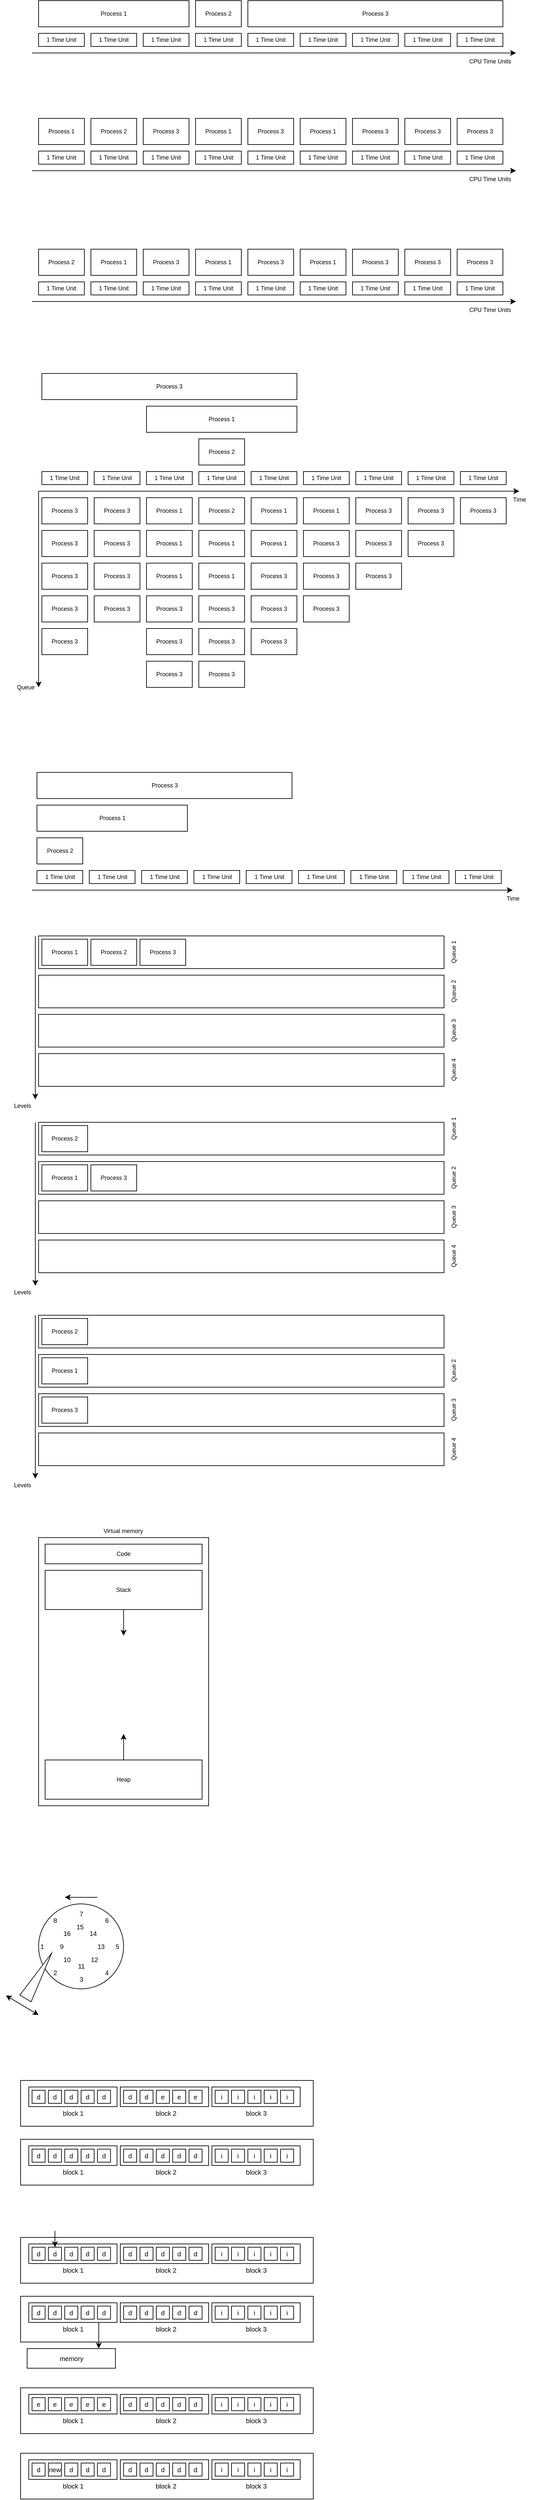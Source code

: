 <mxfile version="25.0.2">
  <diagram name="Page-1" id="ecVCuJ4ydQCc-gK72706">
    <mxGraphModel dx="1407" dy="603" grid="1" gridSize="10" guides="1" tooltips="1" connect="1" arrows="1" fold="1" page="0" pageScale="1" pageWidth="850" pageHeight="1100" math="0" shadow="0">
      <root>
        <mxCell id="0" />
        <mxCell id="1" parent="0" />
        <mxCell id="cTbNuuJco0WdgedjPpe8-3" value="1 Time Unit" style="rounded=0;whiteSpace=wrap;html=1;fontSize=9;" parent="1" vertex="1">
          <mxGeometry x="120" y="400" width="70" height="20" as="geometry" />
        </mxCell>
        <mxCell id="cTbNuuJco0WdgedjPpe8-4" value="1 Time Unit" style="rounded=0;whiteSpace=wrap;html=1;fontSize=9;" parent="1" vertex="1">
          <mxGeometry x="200" y="400" width="70" height="20" as="geometry" />
        </mxCell>
        <mxCell id="cTbNuuJco0WdgedjPpe8-5" value="1 Time Unit" style="rounded=0;whiteSpace=wrap;html=1;fontSize=9;" parent="1" vertex="1">
          <mxGeometry x="280" y="400" width="70" height="20" as="geometry" />
        </mxCell>
        <mxCell id="cTbNuuJco0WdgedjPpe8-6" value="1 Time Unit" style="rounded=0;whiteSpace=wrap;html=1;fontSize=9;" parent="1" vertex="1">
          <mxGeometry x="360" y="400" width="70" height="20" as="geometry" />
        </mxCell>
        <mxCell id="cTbNuuJco0WdgedjPpe8-7" value="1 Time Unit" style="rounded=0;whiteSpace=wrap;html=1;fontSize=9;" parent="1" vertex="1">
          <mxGeometry x="440" y="400" width="70" height="20" as="geometry" />
        </mxCell>
        <mxCell id="cTbNuuJco0WdgedjPpe8-8" value="1 Time Unit" style="rounded=0;whiteSpace=wrap;html=1;fontSize=9;" parent="1" vertex="1">
          <mxGeometry x="520" y="400" width="70" height="20" as="geometry" />
        </mxCell>
        <mxCell id="cTbNuuJco0WdgedjPpe8-9" value="1 Time Unit" style="rounded=0;whiteSpace=wrap;html=1;fontSize=9;" parent="1" vertex="1">
          <mxGeometry x="600" y="400" width="70" height="20" as="geometry" />
        </mxCell>
        <mxCell id="cTbNuuJco0WdgedjPpe8-10" value="1 Time Unit" style="rounded=0;whiteSpace=wrap;html=1;fontSize=9;" parent="1" vertex="1">
          <mxGeometry x="680" y="400" width="70" height="20" as="geometry" />
        </mxCell>
        <mxCell id="cTbNuuJco0WdgedjPpe8-11" value="1 Time Unit" style="rounded=0;whiteSpace=wrap;html=1;fontSize=9;" parent="1" vertex="1">
          <mxGeometry x="760" y="400" width="70" height="20" as="geometry" />
        </mxCell>
        <mxCell id="cTbNuuJco0WdgedjPpe8-12" value="Process 1" style="rounded=0;whiteSpace=wrap;html=1;fontSize=9;" parent="1" vertex="1">
          <mxGeometry x="120" y="350" width="230" height="40" as="geometry" />
        </mxCell>
        <mxCell id="cTbNuuJco0WdgedjPpe8-13" value="Process 2" style="rounded=0;whiteSpace=wrap;html=1;fontSize=9;" parent="1" vertex="1">
          <mxGeometry x="360" y="350" width="70" height="40" as="geometry" />
        </mxCell>
        <mxCell id="cTbNuuJco0WdgedjPpe8-14" value="Process 3" style="rounded=0;whiteSpace=wrap;html=1;fontSize=9;" parent="1" vertex="1">
          <mxGeometry x="440" y="350" width="390" height="40" as="geometry" />
        </mxCell>
        <mxCell id="cTbNuuJco0WdgedjPpe8-15" value="" style="endArrow=classic;html=1;rounded=0;" parent="1" edge="1">
          <mxGeometry width="50" height="50" relative="1" as="geometry">
            <mxPoint x="110" y="430" as="sourcePoint" />
            <mxPoint x="850" y="430" as="targetPoint" />
          </mxGeometry>
        </mxCell>
        <mxCell id="cTbNuuJco0WdgedjPpe8-16" value="CPU Time Units" style="text;html=1;align=center;verticalAlign=middle;resizable=0;points=[];autosize=1;strokeColor=none;fillColor=none;fontSize=9;" parent="1" vertex="1">
          <mxGeometry x="765" y="433" width="90" height="20" as="geometry" />
        </mxCell>
        <mxCell id="cTbNuuJco0WdgedjPpe8-17" value="1 Time Unit" style="rounded=0;whiteSpace=wrap;html=1;fontSize=9;" parent="1" vertex="1">
          <mxGeometry x="120" y="580" width="70" height="20" as="geometry" />
        </mxCell>
        <mxCell id="cTbNuuJco0WdgedjPpe8-18" value="1 Time Unit" style="rounded=0;whiteSpace=wrap;html=1;fontSize=9;" parent="1" vertex="1">
          <mxGeometry x="200" y="580" width="70" height="20" as="geometry" />
        </mxCell>
        <mxCell id="cTbNuuJco0WdgedjPpe8-19" value="1 Time Unit" style="rounded=0;whiteSpace=wrap;html=1;fontSize=9;" parent="1" vertex="1">
          <mxGeometry x="280" y="580" width="70" height="20" as="geometry" />
        </mxCell>
        <mxCell id="cTbNuuJco0WdgedjPpe8-20" value="1 Time Unit" style="rounded=0;whiteSpace=wrap;html=1;fontSize=9;" parent="1" vertex="1">
          <mxGeometry x="360" y="580" width="70" height="20" as="geometry" />
        </mxCell>
        <mxCell id="cTbNuuJco0WdgedjPpe8-21" value="1 Time Unit" style="rounded=0;whiteSpace=wrap;html=1;fontSize=9;" parent="1" vertex="1">
          <mxGeometry x="440" y="580" width="70" height="20" as="geometry" />
        </mxCell>
        <mxCell id="cTbNuuJco0WdgedjPpe8-22" value="1 Time Unit" style="rounded=0;whiteSpace=wrap;html=1;fontSize=9;" parent="1" vertex="1">
          <mxGeometry x="520" y="580" width="70" height="20" as="geometry" />
        </mxCell>
        <mxCell id="cTbNuuJco0WdgedjPpe8-23" value="1 Time Unit" style="rounded=0;whiteSpace=wrap;html=1;fontSize=9;" parent="1" vertex="1">
          <mxGeometry x="600" y="580" width="70" height="20" as="geometry" />
        </mxCell>
        <mxCell id="cTbNuuJco0WdgedjPpe8-24" value="1 Time Unit" style="rounded=0;whiteSpace=wrap;html=1;fontSize=9;" parent="1" vertex="1">
          <mxGeometry x="680" y="580" width="70" height="20" as="geometry" />
        </mxCell>
        <mxCell id="cTbNuuJco0WdgedjPpe8-25" value="1 Time Unit" style="rounded=0;whiteSpace=wrap;html=1;fontSize=9;" parent="1" vertex="1">
          <mxGeometry x="760" y="580" width="70" height="20" as="geometry" />
        </mxCell>
        <mxCell id="cTbNuuJco0WdgedjPpe8-29" value="" style="endArrow=classic;html=1;rounded=0;" parent="1" edge="1">
          <mxGeometry width="50" height="50" relative="1" as="geometry">
            <mxPoint x="110" y="610" as="sourcePoint" />
            <mxPoint x="850" y="610" as="targetPoint" />
          </mxGeometry>
        </mxCell>
        <mxCell id="cTbNuuJco0WdgedjPpe8-30" value="CPU Time Units" style="text;html=1;align=center;verticalAlign=middle;resizable=0;points=[];autosize=1;strokeColor=none;fillColor=none;fontSize=9;" parent="1" vertex="1">
          <mxGeometry x="765" y="613" width="90" height="20" as="geometry" />
        </mxCell>
        <mxCell id="cTbNuuJco0WdgedjPpe8-31" value="Process 1" style="rounded=0;whiteSpace=wrap;html=1;fontSize=9;" parent="1" vertex="1">
          <mxGeometry x="120" y="530" width="70" height="40" as="geometry" />
        </mxCell>
        <mxCell id="cTbNuuJco0WdgedjPpe8-32" value="Process 2" style="rounded=0;whiteSpace=wrap;html=1;fontSize=9;" parent="1" vertex="1">
          <mxGeometry x="200" y="530" width="70" height="40" as="geometry" />
        </mxCell>
        <mxCell id="cTbNuuJco0WdgedjPpe8-33" value="Process 3" style="rounded=0;whiteSpace=wrap;html=1;fontSize=9;" parent="1" vertex="1">
          <mxGeometry x="280" y="530" width="70" height="40" as="geometry" />
        </mxCell>
        <mxCell id="cTbNuuJco0WdgedjPpe8-34" value="Process 1" style="rounded=0;whiteSpace=wrap;html=1;fontSize=9;" parent="1" vertex="1">
          <mxGeometry x="360" y="530" width="70" height="40" as="geometry" />
        </mxCell>
        <mxCell id="cTbNuuJco0WdgedjPpe8-35" value="Process 3" style="rounded=0;whiteSpace=wrap;html=1;fontSize=9;" parent="1" vertex="1">
          <mxGeometry x="440" y="530" width="70" height="40" as="geometry" />
        </mxCell>
        <mxCell id="cTbNuuJco0WdgedjPpe8-36" value="Process 1" style="rounded=0;whiteSpace=wrap;html=1;fontSize=9;" parent="1" vertex="1">
          <mxGeometry x="520" y="530" width="70" height="40" as="geometry" />
        </mxCell>
        <mxCell id="cTbNuuJco0WdgedjPpe8-37" value="Process 3" style="rounded=0;whiteSpace=wrap;html=1;fontSize=9;" parent="1" vertex="1">
          <mxGeometry x="680" y="530" width="70" height="40" as="geometry" />
        </mxCell>
        <mxCell id="cTbNuuJco0WdgedjPpe8-38" value="Process 3" style="rounded=0;whiteSpace=wrap;html=1;fontSize=9;" parent="1" vertex="1">
          <mxGeometry x="600" y="530" width="70" height="40" as="geometry" />
        </mxCell>
        <mxCell id="cTbNuuJco0WdgedjPpe8-39" value="Process 3" style="rounded=0;whiteSpace=wrap;html=1;fontSize=9;" parent="1" vertex="1">
          <mxGeometry x="760" y="530" width="70" height="40" as="geometry" />
        </mxCell>
        <mxCell id="cTbNuuJco0WdgedjPpe8-40" value="1 Time Unit" style="rounded=0;whiteSpace=wrap;html=1;fontSize=9;" parent="1" vertex="1">
          <mxGeometry x="120" y="780" width="70" height="20" as="geometry" />
        </mxCell>
        <mxCell id="cTbNuuJco0WdgedjPpe8-41" value="1 Time Unit" style="rounded=0;whiteSpace=wrap;html=1;fontSize=9;" parent="1" vertex="1">
          <mxGeometry x="200" y="780" width="70" height="20" as="geometry" />
        </mxCell>
        <mxCell id="cTbNuuJco0WdgedjPpe8-42" value="1 Time Unit" style="rounded=0;whiteSpace=wrap;html=1;fontSize=9;" parent="1" vertex="1">
          <mxGeometry x="280" y="780" width="70" height="20" as="geometry" />
        </mxCell>
        <mxCell id="cTbNuuJco0WdgedjPpe8-43" value="1 Time Unit" style="rounded=0;whiteSpace=wrap;html=1;fontSize=9;" parent="1" vertex="1">
          <mxGeometry x="360" y="780" width="70" height="20" as="geometry" />
        </mxCell>
        <mxCell id="cTbNuuJco0WdgedjPpe8-44" value="1 Time Unit" style="rounded=0;whiteSpace=wrap;html=1;fontSize=9;" parent="1" vertex="1">
          <mxGeometry x="440" y="780" width="70" height="20" as="geometry" />
        </mxCell>
        <mxCell id="cTbNuuJco0WdgedjPpe8-45" value="1 Time Unit" style="rounded=0;whiteSpace=wrap;html=1;fontSize=9;" parent="1" vertex="1">
          <mxGeometry x="520" y="780" width="70" height="20" as="geometry" />
        </mxCell>
        <mxCell id="cTbNuuJco0WdgedjPpe8-46" value="1 Time Unit" style="rounded=0;whiteSpace=wrap;html=1;fontSize=9;" parent="1" vertex="1">
          <mxGeometry x="600" y="780" width="70" height="20" as="geometry" />
        </mxCell>
        <mxCell id="cTbNuuJco0WdgedjPpe8-47" value="1 Time Unit" style="rounded=0;whiteSpace=wrap;html=1;fontSize=9;" parent="1" vertex="1">
          <mxGeometry x="680" y="780" width="70" height="20" as="geometry" />
        </mxCell>
        <mxCell id="cTbNuuJco0WdgedjPpe8-48" value="1 Time Unit" style="rounded=0;whiteSpace=wrap;html=1;fontSize=9;" parent="1" vertex="1">
          <mxGeometry x="760" y="780" width="70" height="20" as="geometry" />
        </mxCell>
        <mxCell id="cTbNuuJco0WdgedjPpe8-49" value="" style="endArrow=classic;html=1;rounded=0;" parent="1" edge="1">
          <mxGeometry width="50" height="50" relative="1" as="geometry">
            <mxPoint x="110" y="810" as="sourcePoint" />
            <mxPoint x="850" y="810" as="targetPoint" />
          </mxGeometry>
        </mxCell>
        <mxCell id="cTbNuuJco0WdgedjPpe8-50" value="CPU Time Units" style="text;html=1;align=center;verticalAlign=middle;resizable=0;points=[];autosize=1;strokeColor=none;fillColor=none;fontSize=9;" parent="1" vertex="1">
          <mxGeometry x="765" y="813" width="90" height="20" as="geometry" />
        </mxCell>
        <mxCell id="cTbNuuJco0WdgedjPpe8-51" value="Process 1" style="rounded=0;whiteSpace=wrap;html=1;fontSize=9;" parent="1" vertex="1">
          <mxGeometry x="200" y="730" width="70" height="40" as="geometry" />
        </mxCell>
        <mxCell id="cTbNuuJco0WdgedjPpe8-52" value="Process 2" style="rounded=0;whiteSpace=wrap;html=1;fontSize=9;" parent="1" vertex="1">
          <mxGeometry x="120" y="730" width="70" height="40" as="geometry" />
        </mxCell>
        <mxCell id="cTbNuuJco0WdgedjPpe8-53" value="Process 3" style="rounded=0;whiteSpace=wrap;html=1;fontSize=9;" parent="1" vertex="1">
          <mxGeometry x="280" y="730" width="70" height="40" as="geometry" />
        </mxCell>
        <mxCell id="cTbNuuJco0WdgedjPpe8-54" value="Process 1" style="rounded=0;whiteSpace=wrap;html=1;fontSize=9;" parent="1" vertex="1">
          <mxGeometry x="360" y="730" width="70" height="40" as="geometry" />
        </mxCell>
        <mxCell id="cTbNuuJco0WdgedjPpe8-55" value="Process 3" style="rounded=0;whiteSpace=wrap;html=1;fontSize=9;" parent="1" vertex="1">
          <mxGeometry x="440" y="730" width="70" height="40" as="geometry" />
        </mxCell>
        <mxCell id="cTbNuuJco0WdgedjPpe8-56" value="Process 1" style="rounded=0;whiteSpace=wrap;html=1;fontSize=9;" parent="1" vertex="1">
          <mxGeometry x="520" y="730" width="70" height="40" as="geometry" />
        </mxCell>
        <mxCell id="cTbNuuJco0WdgedjPpe8-57" value="Process 3" style="rounded=0;whiteSpace=wrap;html=1;fontSize=9;" parent="1" vertex="1">
          <mxGeometry x="680" y="730" width="70" height="40" as="geometry" />
        </mxCell>
        <mxCell id="cTbNuuJco0WdgedjPpe8-58" value="Process 3" style="rounded=0;whiteSpace=wrap;html=1;fontSize=9;" parent="1" vertex="1">
          <mxGeometry x="600" y="730" width="70" height="40" as="geometry" />
        </mxCell>
        <mxCell id="cTbNuuJco0WdgedjPpe8-59" value="Process 3" style="rounded=0;whiteSpace=wrap;html=1;fontSize=9;" parent="1" vertex="1">
          <mxGeometry x="760" y="730" width="70" height="40" as="geometry" />
        </mxCell>
        <mxCell id="h8DdRgLowD0c88NKVb85-1" value="1 Time Unit" style="rounded=0;whiteSpace=wrap;html=1;fontSize=9;" vertex="1" parent="1">
          <mxGeometry x="125" y="1070" width="70" height="20" as="geometry" />
        </mxCell>
        <mxCell id="h8DdRgLowD0c88NKVb85-2" value="1 Time Unit" style="rounded=0;whiteSpace=wrap;html=1;fontSize=9;" vertex="1" parent="1">
          <mxGeometry x="205" y="1070" width="70" height="20" as="geometry" />
        </mxCell>
        <mxCell id="h8DdRgLowD0c88NKVb85-3" value="1 Time Unit" style="rounded=0;whiteSpace=wrap;html=1;fontSize=9;" vertex="1" parent="1">
          <mxGeometry x="285" y="1070" width="70" height="20" as="geometry" />
        </mxCell>
        <mxCell id="h8DdRgLowD0c88NKVb85-4" value="1 Time Unit" style="rounded=0;whiteSpace=wrap;html=1;fontSize=9;" vertex="1" parent="1">
          <mxGeometry x="365" y="1070" width="70" height="20" as="geometry" />
        </mxCell>
        <mxCell id="h8DdRgLowD0c88NKVb85-5" value="1 Time Unit" style="rounded=0;whiteSpace=wrap;html=1;fontSize=9;" vertex="1" parent="1">
          <mxGeometry x="445" y="1070" width="70" height="20" as="geometry" />
        </mxCell>
        <mxCell id="h8DdRgLowD0c88NKVb85-6" value="1 Time Unit" style="rounded=0;whiteSpace=wrap;html=1;fontSize=9;" vertex="1" parent="1">
          <mxGeometry x="525" y="1070" width="70" height="20" as="geometry" />
        </mxCell>
        <mxCell id="h8DdRgLowD0c88NKVb85-7" value="1 Time Unit" style="rounded=0;whiteSpace=wrap;html=1;fontSize=9;" vertex="1" parent="1">
          <mxGeometry x="605" y="1070" width="70" height="20" as="geometry" />
        </mxCell>
        <mxCell id="h8DdRgLowD0c88NKVb85-8" value="1 Time Unit" style="rounded=0;whiteSpace=wrap;html=1;fontSize=9;" vertex="1" parent="1">
          <mxGeometry x="685" y="1070" width="70" height="20" as="geometry" />
        </mxCell>
        <mxCell id="h8DdRgLowD0c88NKVb85-9" value="1 Time Unit" style="rounded=0;whiteSpace=wrap;html=1;fontSize=9;" vertex="1" parent="1">
          <mxGeometry x="765" y="1070" width="70" height="20" as="geometry" />
        </mxCell>
        <mxCell id="h8DdRgLowD0c88NKVb85-10" value="Process 1" style="rounded=0;whiteSpace=wrap;html=1;fontSize=9;" vertex="1" parent="1">
          <mxGeometry x="285" y="970" width="230" height="40" as="geometry" />
        </mxCell>
        <mxCell id="h8DdRgLowD0c88NKVb85-11" value="Process 2" style="rounded=0;whiteSpace=wrap;html=1;fontSize=9;" vertex="1" parent="1">
          <mxGeometry x="365" y="1020" width="70" height="40" as="geometry" />
        </mxCell>
        <mxCell id="h8DdRgLowD0c88NKVb85-12" value="Process 3" style="rounded=0;whiteSpace=wrap;html=1;fontSize=9;" vertex="1" parent="1">
          <mxGeometry x="125" y="920" width="390" height="40" as="geometry" />
        </mxCell>
        <mxCell id="h8DdRgLowD0c88NKVb85-13" value="" style="endArrow=classic;html=1;rounded=0;" edge="1" parent="1">
          <mxGeometry width="50" height="50" relative="1" as="geometry">
            <mxPoint x="120" y="1100" as="sourcePoint" />
            <mxPoint x="855" y="1100" as="targetPoint" />
          </mxGeometry>
        </mxCell>
        <mxCell id="h8DdRgLowD0c88NKVb85-14" value="Time" style="text;html=1;align=center;verticalAlign=middle;resizable=0;points=[];autosize=1;strokeColor=none;fillColor=none;fontSize=9;" vertex="1" parent="1">
          <mxGeometry x="835" y="1103" width="40" height="20" as="geometry" />
        </mxCell>
        <mxCell id="h8DdRgLowD0c88NKVb85-35" value="Process 3" style="rounded=0;whiteSpace=wrap;html=1;fontSize=9;" vertex="1" parent="1">
          <mxGeometry x="125" y="1110" width="70" height="40" as="geometry" />
        </mxCell>
        <mxCell id="h8DdRgLowD0c88NKVb85-36" value="Process 3" style="rounded=0;whiteSpace=wrap;html=1;fontSize=9;" vertex="1" parent="1">
          <mxGeometry x="205" y="1110" width="70" height="40" as="geometry" />
        </mxCell>
        <mxCell id="h8DdRgLowD0c88NKVb85-39" value="Process 2" style="rounded=0;whiteSpace=wrap;html=1;fontSize=9;" vertex="1" parent="1">
          <mxGeometry x="365" y="1110" width="70" height="40" as="geometry" />
        </mxCell>
        <mxCell id="h8DdRgLowD0c88NKVb85-40" value="Process 1" style="rounded=0;whiteSpace=wrap;html=1;fontSize=9;" vertex="1" parent="1">
          <mxGeometry x="285" y="1110" width="70" height="40" as="geometry" />
        </mxCell>
        <mxCell id="h8DdRgLowD0c88NKVb85-48" value="Process 1" style="rounded=0;whiteSpace=wrap;html=1;fontSize=9;" vertex="1" parent="1">
          <mxGeometry x="445" y="1110" width="70" height="40" as="geometry" />
        </mxCell>
        <mxCell id="h8DdRgLowD0c88NKVb85-49" value="Process 3" style="rounded=0;whiteSpace=wrap;html=1;fontSize=9;" vertex="1" parent="1">
          <mxGeometry x="125" y="1160" width="70" height="40" as="geometry" />
        </mxCell>
        <mxCell id="h8DdRgLowD0c88NKVb85-50" value="Process 3" style="rounded=0;whiteSpace=wrap;html=1;fontSize=9;" vertex="1" parent="1">
          <mxGeometry x="125" y="1210" width="70" height="40" as="geometry" />
        </mxCell>
        <mxCell id="h8DdRgLowD0c88NKVb85-51" value="Process 3" style="rounded=0;whiteSpace=wrap;html=1;fontSize=9;" vertex="1" parent="1">
          <mxGeometry x="125" y="1260" width="70" height="40" as="geometry" />
        </mxCell>
        <mxCell id="h8DdRgLowD0c88NKVb85-52" value="Process 3" style="rounded=0;whiteSpace=wrap;html=1;fontSize=9;" vertex="1" parent="1">
          <mxGeometry x="125" y="1310" width="70" height="40" as="geometry" />
        </mxCell>
        <mxCell id="h8DdRgLowD0c88NKVb85-53" value="Process 3" style="rounded=0;whiteSpace=wrap;html=1;fontSize=9;" vertex="1" parent="1">
          <mxGeometry x="205" y="1160" width="70" height="40" as="geometry" />
        </mxCell>
        <mxCell id="h8DdRgLowD0c88NKVb85-54" value="Process 3" style="rounded=0;whiteSpace=wrap;html=1;fontSize=9;" vertex="1" parent="1">
          <mxGeometry x="205" y="1210" width="70" height="40" as="geometry" />
        </mxCell>
        <mxCell id="h8DdRgLowD0c88NKVb85-55" value="Process 3" style="rounded=0;whiteSpace=wrap;html=1;fontSize=9;" vertex="1" parent="1">
          <mxGeometry x="205" y="1260" width="70" height="40" as="geometry" />
        </mxCell>
        <mxCell id="h8DdRgLowD0c88NKVb85-57" value="Process 1" style="rounded=0;whiteSpace=wrap;html=1;fontSize=9;" vertex="1" parent="1">
          <mxGeometry x="285" y="1210" width="70" height="40" as="geometry" />
        </mxCell>
        <mxCell id="h8DdRgLowD0c88NKVb85-58" value="Process 1" style="rounded=0;whiteSpace=wrap;html=1;fontSize=9;" vertex="1" parent="1">
          <mxGeometry x="285" y="1160" width="70" height="40" as="geometry" />
        </mxCell>
        <mxCell id="h8DdRgLowD0c88NKVb85-59" value="Process 3" style="rounded=0;whiteSpace=wrap;html=1;fontSize=9;" vertex="1" parent="1">
          <mxGeometry x="285" y="1260" width="70" height="40" as="geometry" />
        </mxCell>
        <mxCell id="h8DdRgLowD0c88NKVb85-60" value="Process 3" style="rounded=0;whiteSpace=wrap;html=1;fontSize=9;" vertex="1" parent="1">
          <mxGeometry x="285" y="1310" width="70" height="40" as="geometry" />
        </mxCell>
        <mxCell id="h8DdRgLowD0c88NKVb85-61" value="Process 3" style="rounded=0;whiteSpace=wrap;html=1;fontSize=9;" vertex="1" parent="1">
          <mxGeometry x="285" y="1360" width="70" height="40" as="geometry" />
        </mxCell>
        <mxCell id="h8DdRgLowD0c88NKVb85-62" value="Process 1" style="rounded=0;whiteSpace=wrap;html=1;fontSize=9;" vertex="1" parent="1">
          <mxGeometry x="365" y="1210" width="70" height="40" as="geometry" />
        </mxCell>
        <mxCell id="h8DdRgLowD0c88NKVb85-63" value="Process 1" style="rounded=0;whiteSpace=wrap;html=1;fontSize=9;" vertex="1" parent="1">
          <mxGeometry x="365" y="1160" width="70" height="40" as="geometry" />
        </mxCell>
        <mxCell id="h8DdRgLowD0c88NKVb85-64" value="Process 3" style="rounded=0;whiteSpace=wrap;html=1;fontSize=9;" vertex="1" parent="1">
          <mxGeometry x="365" y="1260" width="70" height="40" as="geometry" />
        </mxCell>
        <mxCell id="h8DdRgLowD0c88NKVb85-65" value="Process 3" style="rounded=0;whiteSpace=wrap;html=1;fontSize=9;" vertex="1" parent="1">
          <mxGeometry x="365" y="1310" width="70" height="40" as="geometry" />
        </mxCell>
        <mxCell id="h8DdRgLowD0c88NKVb85-66" value="Process 3" style="rounded=0;whiteSpace=wrap;html=1;fontSize=9;" vertex="1" parent="1">
          <mxGeometry x="365" y="1360" width="70" height="40" as="geometry" />
        </mxCell>
        <mxCell id="h8DdRgLowD0c88NKVb85-67" value="Process 1" style="rounded=0;whiteSpace=wrap;html=1;fontSize=9;" vertex="1" parent="1">
          <mxGeometry x="445" y="1160" width="70" height="40" as="geometry" />
        </mxCell>
        <mxCell id="h8DdRgLowD0c88NKVb85-68" value="Process 3" style="rounded=0;whiteSpace=wrap;html=1;fontSize=9;" vertex="1" parent="1">
          <mxGeometry x="445" y="1210" width="70" height="40" as="geometry" />
        </mxCell>
        <mxCell id="h8DdRgLowD0c88NKVb85-69" value="Process 3" style="rounded=0;whiteSpace=wrap;html=1;fontSize=9;" vertex="1" parent="1">
          <mxGeometry x="445" y="1260" width="70" height="40" as="geometry" />
        </mxCell>
        <mxCell id="h8DdRgLowD0c88NKVb85-70" value="Process 3" style="rounded=0;whiteSpace=wrap;html=1;fontSize=9;" vertex="1" parent="1">
          <mxGeometry x="445" y="1310" width="70" height="40" as="geometry" />
        </mxCell>
        <mxCell id="h8DdRgLowD0c88NKVb85-71" value="Process 1" style="rounded=0;whiteSpace=wrap;html=1;fontSize=9;" vertex="1" parent="1">
          <mxGeometry x="525" y="1110" width="70" height="40" as="geometry" />
        </mxCell>
        <mxCell id="h8DdRgLowD0c88NKVb85-72" value="Process 3" style="rounded=0;whiteSpace=wrap;html=1;fontSize=9;" vertex="1" parent="1">
          <mxGeometry x="525" y="1160" width="70" height="40" as="geometry" />
        </mxCell>
        <mxCell id="h8DdRgLowD0c88NKVb85-73" value="Process 3" style="rounded=0;whiteSpace=wrap;html=1;fontSize=9;" vertex="1" parent="1">
          <mxGeometry x="525" y="1210" width="70" height="40" as="geometry" />
        </mxCell>
        <mxCell id="h8DdRgLowD0c88NKVb85-74" value="Process 3" style="rounded=0;whiteSpace=wrap;html=1;fontSize=9;" vertex="1" parent="1">
          <mxGeometry x="525" y="1260" width="70" height="40" as="geometry" />
        </mxCell>
        <mxCell id="h8DdRgLowD0c88NKVb85-75" value="Process 3" style="rounded=0;whiteSpace=wrap;html=1;fontSize=9;" vertex="1" parent="1">
          <mxGeometry x="605" y="1110" width="70" height="40" as="geometry" />
        </mxCell>
        <mxCell id="h8DdRgLowD0c88NKVb85-76" value="Process 3" style="rounded=0;whiteSpace=wrap;html=1;fontSize=9;" vertex="1" parent="1">
          <mxGeometry x="605" y="1160" width="70" height="40" as="geometry" />
        </mxCell>
        <mxCell id="h8DdRgLowD0c88NKVb85-77" value="Process 3" style="rounded=0;whiteSpace=wrap;html=1;fontSize=9;" vertex="1" parent="1">
          <mxGeometry x="605" y="1210" width="70" height="40" as="geometry" />
        </mxCell>
        <mxCell id="h8DdRgLowD0c88NKVb85-78" value="Process 3" style="rounded=0;whiteSpace=wrap;html=1;fontSize=9;" vertex="1" parent="1">
          <mxGeometry x="685" y="1110" width="70" height="40" as="geometry" />
        </mxCell>
        <mxCell id="h8DdRgLowD0c88NKVb85-79" value="Process 3" style="rounded=0;whiteSpace=wrap;html=1;fontSize=9;" vertex="1" parent="1">
          <mxGeometry x="685" y="1160" width="70" height="40" as="geometry" />
        </mxCell>
        <mxCell id="h8DdRgLowD0c88NKVb85-80" value="Process 3" style="rounded=0;whiteSpace=wrap;html=1;fontSize=9;" vertex="1" parent="1">
          <mxGeometry x="765" y="1110" width="70" height="40" as="geometry" />
        </mxCell>
        <mxCell id="h8DdRgLowD0c88NKVb85-81" value="" style="endArrow=classic;html=1;rounded=0;" edge="1" parent="1">
          <mxGeometry width="50" height="50" relative="1" as="geometry">
            <mxPoint x="120" y="1100" as="sourcePoint" />
            <mxPoint x="120" y="1400" as="targetPoint" />
          </mxGeometry>
        </mxCell>
        <mxCell id="h8DdRgLowD0c88NKVb85-82" value="Queue" style="text;html=1;align=center;verticalAlign=middle;resizable=0;points=[];autosize=1;strokeColor=none;fillColor=none;fontSize=9;" vertex="1" parent="1">
          <mxGeometry x="75" y="1390" width="50" height="20" as="geometry" />
        </mxCell>
        <mxCell id="h8DdRgLowD0c88NKVb85-185" value="" style="endArrow=classic;html=1;rounded=0;" edge="1" parent="1">
          <mxGeometry width="50" height="50" relative="1" as="geometry">
            <mxPoint x="115" y="1780" as="sourcePoint" />
            <mxPoint x="115" y="2030" as="targetPoint" />
          </mxGeometry>
        </mxCell>
        <mxCell id="h8DdRgLowD0c88NKVb85-186" value="Levels" style="text;html=1;align=center;verticalAlign=middle;resizable=0;points=[];autosize=1;strokeColor=none;fillColor=none;fontSize=9;" vertex="1" parent="1">
          <mxGeometry x="70" y="2030" width="50" height="20" as="geometry" />
        </mxCell>
        <mxCell id="h8DdRgLowD0c88NKVb85-187" value="" style="rounded=0;whiteSpace=wrap;html=1;fontSize=9;fillColor=none;" vertex="1" parent="1">
          <mxGeometry x="120" y="1780" width="620" height="50" as="geometry" />
        </mxCell>
        <mxCell id="h8DdRgLowD0c88NKVb85-189" value="" style="rounded=0;whiteSpace=wrap;html=1;fontSize=9;fillColor=none;" vertex="1" parent="1">
          <mxGeometry x="120" y="1840" width="620" height="50" as="geometry" />
        </mxCell>
        <mxCell id="h8DdRgLowD0c88NKVb85-190" value="" style="rounded=0;whiteSpace=wrap;html=1;fontSize=9;fillColor=none;" vertex="1" parent="1">
          <mxGeometry x="120" y="1900" width="620" height="50" as="geometry" />
        </mxCell>
        <mxCell id="h8DdRgLowD0c88NKVb85-191" value="" style="rounded=0;whiteSpace=wrap;html=1;fontSize=9;fillColor=none;" vertex="1" parent="1">
          <mxGeometry x="120" y="1960" width="620" height="50" as="geometry" />
        </mxCell>
        <mxCell id="h8DdRgLowD0c88NKVb85-192" value="Queue 2" style="text;html=1;align=center;verticalAlign=middle;resizable=0;points=[];autosize=1;strokeColor=none;fillColor=none;fontSize=9;rotation=-90;" vertex="1" parent="1">
          <mxGeometry x="725" y="1855" width="60" height="20" as="geometry" />
        </mxCell>
        <mxCell id="h8DdRgLowD0c88NKVb85-194" value="Queue 1" style="text;html=1;align=center;verticalAlign=middle;resizable=0;points=[];autosize=1;strokeColor=none;fillColor=none;fontSize=9;rotation=-90;" vertex="1" parent="1">
          <mxGeometry x="725" y="1795" width="60" height="20" as="geometry" />
        </mxCell>
        <mxCell id="h8DdRgLowD0c88NKVb85-195" value="Queue 3" style="text;html=1;align=center;verticalAlign=middle;resizable=0;points=[];autosize=1;strokeColor=none;fillColor=none;fontSize=9;rotation=-90;" vertex="1" parent="1">
          <mxGeometry x="725" y="1915" width="60" height="20" as="geometry" />
        </mxCell>
        <mxCell id="h8DdRgLowD0c88NKVb85-196" value="Queue 4" style="text;html=1;align=center;verticalAlign=middle;resizable=0;points=[];autosize=1;strokeColor=none;fillColor=none;fontSize=9;rotation=-90;" vertex="1" parent="1">
          <mxGeometry x="725" y="1975" width="60" height="20" as="geometry" />
        </mxCell>
        <mxCell id="h8DdRgLowD0c88NKVb85-197" value="1 Time Unit" style="rounded=0;whiteSpace=wrap;html=1;fontSize=9;" vertex="1" parent="1">
          <mxGeometry x="117.5" y="1680" width="70" height="20" as="geometry" />
        </mxCell>
        <mxCell id="h8DdRgLowD0c88NKVb85-198" value="1 Time Unit" style="rounded=0;whiteSpace=wrap;html=1;fontSize=9;" vertex="1" parent="1">
          <mxGeometry x="197.5" y="1680" width="70" height="20" as="geometry" />
        </mxCell>
        <mxCell id="h8DdRgLowD0c88NKVb85-199" value="1 Time Unit" style="rounded=0;whiteSpace=wrap;html=1;fontSize=9;" vertex="1" parent="1">
          <mxGeometry x="277.5" y="1680" width="70" height="20" as="geometry" />
        </mxCell>
        <mxCell id="h8DdRgLowD0c88NKVb85-200" value="1 Time Unit" style="rounded=0;whiteSpace=wrap;html=1;fontSize=9;" vertex="1" parent="1">
          <mxGeometry x="357.5" y="1680" width="70" height="20" as="geometry" />
        </mxCell>
        <mxCell id="h8DdRgLowD0c88NKVb85-201" value="1 Time Unit" style="rounded=0;whiteSpace=wrap;html=1;fontSize=9;" vertex="1" parent="1">
          <mxGeometry x="437.5" y="1680" width="70" height="20" as="geometry" />
        </mxCell>
        <mxCell id="h8DdRgLowD0c88NKVb85-202" value="1 Time Unit" style="rounded=0;whiteSpace=wrap;html=1;fontSize=9;" vertex="1" parent="1">
          <mxGeometry x="517.5" y="1680" width="70" height="20" as="geometry" />
        </mxCell>
        <mxCell id="h8DdRgLowD0c88NKVb85-203" value="1 Time Unit" style="rounded=0;whiteSpace=wrap;html=1;fontSize=9;" vertex="1" parent="1">
          <mxGeometry x="597.5" y="1680" width="70" height="20" as="geometry" />
        </mxCell>
        <mxCell id="h8DdRgLowD0c88NKVb85-204" value="1 Time Unit" style="rounded=0;whiteSpace=wrap;html=1;fontSize=9;" vertex="1" parent="1">
          <mxGeometry x="677.5" y="1680" width="70" height="20" as="geometry" />
        </mxCell>
        <mxCell id="h8DdRgLowD0c88NKVb85-205" value="1 Time Unit" style="rounded=0;whiteSpace=wrap;html=1;fontSize=9;" vertex="1" parent="1">
          <mxGeometry x="757.5" y="1680" width="70" height="20" as="geometry" />
        </mxCell>
        <mxCell id="h8DdRgLowD0c88NKVb85-206" value="Process 1" style="rounded=0;whiteSpace=wrap;html=1;fontSize=9;" vertex="1" parent="1">
          <mxGeometry x="117.5" y="1580" width="230" height="40" as="geometry" />
        </mxCell>
        <mxCell id="h8DdRgLowD0c88NKVb85-207" value="Process 2" style="rounded=0;whiteSpace=wrap;html=1;fontSize=9;" vertex="1" parent="1">
          <mxGeometry x="117.5" y="1630" width="70" height="40" as="geometry" />
        </mxCell>
        <mxCell id="h8DdRgLowD0c88NKVb85-208" value="Process 3" style="rounded=0;whiteSpace=wrap;html=1;fontSize=9;" vertex="1" parent="1">
          <mxGeometry x="117.5" y="1530" width="390" height="40" as="geometry" />
        </mxCell>
        <mxCell id="h8DdRgLowD0c88NKVb85-211" value="" style="endArrow=classic;html=1;rounded=0;" edge="1" parent="1">
          <mxGeometry width="50" height="50" relative="1" as="geometry">
            <mxPoint x="110" y="1710" as="sourcePoint" />
            <mxPoint x="845" y="1710" as="targetPoint" />
          </mxGeometry>
        </mxCell>
        <mxCell id="h8DdRgLowD0c88NKVb85-212" value="Time" style="text;html=1;align=center;verticalAlign=middle;resizable=0;points=[];autosize=1;strokeColor=none;fillColor=none;fontSize=9;" vertex="1" parent="1">
          <mxGeometry x="825" y="1713" width="40" height="20" as="geometry" />
        </mxCell>
        <mxCell id="h8DdRgLowD0c88NKVb85-213" value="Process 1" style="rounded=0;whiteSpace=wrap;html=1;fontSize=9;" vertex="1" parent="1">
          <mxGeometry x="125" y="1785" width="70" height="40" as="geometry" />
        </mxCell>
        <mxCell id="h8DdRgLowD0c88NKVb85-215" value="Process 2" style="rounded=0;whiteSpace=wrap;html=1;fontSize=9;" vertex="1" parent="1">
          <mxGeometry x="200" y="1785" width="70" height="40" as="geometry" />
        </mxCell>
        <mxCell id="h8DdRgLowD0c88NKVb85-216" value="Process 3" style="rounded=0;whiteSpace=wrap;html=1;fontSize=9;" vertex="1" parent="1">
          <mxGeometry x="275" y="1785" width="70" height="40" as="geometry" />
        </mxCell>
        <mxCell id="h8DdRgLowD0c88NKVb85-217" value="" style="endArrow=classic;html=1;rounded=0;" edge="1" parent="1">
          <mxGeometry width="50" height="50" relative="1" as="geometry">
            <mxPoint x="115" y="2065" as="sourcePoint" />
            <mxPoint x="115" y="2315" as="targetPoint" />
          </mxGeometry>
        </mxCell>
        <mxCell id="h8DdRgLowD0c88NKVb85-218" value="Levels" style="text;html=1;align=center;verticalAlign=middle;resizable=0;points=[];autosize=1;strokeColor=none;fillColor=none;fontSize=9;" vertex="1" parent="1">
          <mxGeometry x="70" y="2315" width="50" height="20" as="geometry" />
        </mxCell>
        <mxCell id="h8DdRgLowD0c88NKVb85-219" value="" style="rounded=0;whiteSpace=wrap;html=1;fontSize=9;fillColor=none;" vertex="1" parent="1">
          <mxGeometry x="120" y="2065" width="620" height="50" as="geometry" />
        </mxCell>
        <mxCell id="h8DdRgLowD0c88NKVb85-220" value="" style="rounded=0;whiteSpace=wrap;html=1;fontSize=9;fillColor=none;" vertex="1" parent="1">
          <mxGeometry x="120" y="2125" width="620" height="50" as="geometry" />
        </mxCell>
        <mxCell id="h8DdRgLowD0c88NKVb85-221" value="" style="rounded=0;whiteSpace=wrap;html=1;fontSize=9;fillColor=none;" vertex="1" parent="1">
          <mxGeometry x="120" y="2185" width="620" height="50" as="geometry" />
        </mxCell>
        <mxCell id="h8DdRgLowD0c88NKVb85-222" value="" style="rounded=0;whiteSpace=wrap;html=1;fontSize=9;fillColor=none;" vertex="1" parent="1">
          <mxGeometry x="120" y="2245" width="620" height="50" as="geometry" />
        </mxCell>
        <mxCell id="h8DdRgLowD0c88NKVb85-223" value="Queue 2" style="text;html=1;align=center;verticalAlign=middle;resizable=0;points=[];autosize=1;strokeColor=none;fillColor=none;fontSize=9;rotation=-90;" vertex="1" parent="1">
          <mxGeometry x="725" y="2140" width="60" height="20" as="geometry" />
        </mxCell>
        <mxCell id="h8DdRgLowD0c88NKVb85-224" value="Queue 1" style="text;html=1;align=center;verticalAlign=middle;resizable=0;points=[];autosize=1;strokeColor=none;fillColor=none;fontSize=9;rotation=-90;" vertex="1" parent="1">
          <mxGeometry x="725" y="2065" width="60" height="20" as="geometry" />
        </mxCell>
        <mxCell id="h8DdRgLowD0c88NKVb85-225" value="Queue 3" style="text;html=1;align=center;verticalAlign=middle;resizable=0;points=[];autosize=1;strokeColor=none;fillColor=none;fontSize=9;rotation=-90;" vertex="1" parent="1">
          <mxGeometry x="725" y="2200" width="60" height="20" as="geometry" />
        </mxCell>
        <mxCell id="h8DdRgLowD0c88NKVb85-226" value="Queue 4" style="text;html=1;align=center;verticalAlign=middle;resizable=0;points=[];autosize=1;strokeColor=none;fillColor=none;fontSize=9;rotation=-90;" vertex="1" parent="1">
          <mxGeometry x="725" y="2260" width="60" height="20" as="geometry" />
        </mxCell>
        <mxCell id="h8DdRgLowD0c88NKVb85-228" value="Process 2" style="rounded=0;whiteSpace=wrap;html=1;fontSize=9;" vertex="1" parent="1">
          <mxGeometry x="125" y="2070" width="70" height="40" as="geometry" />
        </mxCell>
        <mxCell id="h8DdRgLowD0c88NKVb85-229" value="Process 3" style="rounded=0;whiteSpace=wrap;html=1;fontSize=9;" vertex="1" parent="1">
          <mxGeometry x="200" y="2130" width="70" height="40" as="geometry" />
        </mxCell>
        <mxCell id="h8DdRgLowD0c88NKVb85-230" value="Process 1" style="rounded=0;whiteSpace=wrap;html=1;fontSize=9;" vertex="1" parent="1">
          <mxGeometry x="125" y="2130" width="70" height="40" as="geometry" />
        </mxCell>
        <mxCell id="h8DdRgLowD0c88NKVb85-231" value="" style="endArrow=classic;html=1;rounded=0;" edge="1" parent="1">
          <mxGeometry width="50" height="50" relative="1" as="geometry">
            <mxPoint x="115" y="2360" as="sourcePoint" />
            <mxPoint x="115" y="2610" as="targetPoint" />
          </mxGeometry>
        </mxCell>
        <mxCell id="h8DdRgLowD0c88NKVb85-232" value="Levels" style="text;html=1;align=center;verticalAlign=middle;resizable=0;points=[];autosize=1;strokeColor=none;fillColor=none;fontSize=9;" vertex="1" parent="1">
          <mxGeometry x="70" y="2610" width="50" height="20" as="geometry" />
        </mxCell>
        <mxCell id="h8DdRgLowD0c88NKVb85-233" value="" style="rounded=0;whiteSpace=wrap;html=1;fontSize=9;fillColor=none;" vertex="1" parent="1">
          <mxGeometry x="120" y="2360" width="620" height="50" as="geometry" />
        </mxCell>
        <mxCell id="h8DdRgLowD0c88NKVb85-234" value="" style="rounded=0;whiteSpace=wrap;html=1;fontSize=9;fillColor=none;" vertex="1" parent="1">
          <mxGeometry x="120" y="2420" width="620" height="50" as="geometry" />
        </mxCell>
        <mxCell id="h8DdRgLowD0c88NKVb85-235" value="" style="rounded=0;whiteSpace=wrap;html=1;fontSize=9;fillColor=none;" vertex="1" parent="1">
          <mxGeometry x="120" y="2480" width="620" height="50" as="geometry" />
        </mxCell>
        <mxCell id="h8DdRgLowD0c88NKVb85-236" value="" style="rounded=0;whiteSpace=wrap;html=1;fontSize=9;fillColor=none;" vertex="1" parent="1">
          <mxGeometry x="120" y="2540" width="620" height="50" as="geometry" />
        </mxCell>
        <mxCell id="h8DdRgLowD0c88NKVb85-237" value="Queue 2" style="text;html=1;align=center;verticalAlign=middle;resizable=0;points=[];autosize=1;strokeColor=none;fillColor=none;fontSize=9;rotation=-90;" vertex="1" parent="1">
          <mxGeometry x="725" y="2435" width="60" height="20" as="geometry" />
        </mxCell>
        <mxCell id="h8DdRgLowD0c88NKVb85-238" value="Queue 3" style="text;html=1;align=center;verticalAlign=middle;resizable=0;points=[];autosize=1;strokeColor=none;fillColor=none;fontSize=9;rotation=-90;" vertex="1" parent="1">
          <mxGeometry x="725" y="2495" width="60" height="20" as="geometry" />
        </mxCell>
        <mxCell id="h8DdRgLowD0c88NKVb85-239" value="Queue 4" style="text;html=1;align=center;verticalAlign=middle;resizable=0;points=[];autosize=1;strokeColor=none;fillColor=none;fontSize=9;rotation=-90;" vertex="1" parent="1">
          <mxGeometry x="725" y="2555" width="60" height="20" as="geometry" />
        </mxCell>
        <mxCell id="h8DdRgLowD0c88NKVb85-240" value="Process 2" style="rounded=0;whiteSpace=wrap;html=1;fontSize=9;" vertex="1" parent="1">
          <mxGeometry x="125" y="2365" width="70" height="40" as="geometry" />
        </mxCell>
        <mxCell id="h8DdRgLowD0c88NKVb85-241" value="Process 3" style="rounded=0;whiteSpace=wrap;html=1;fontSize=9;" vertex="1" parent="1">
          <mxGeometry x="125" y="2485" width="70" height="40" as="geometry" />
        </mxCell>
        <mxCell id="h8DdRgLowD0c88NKVb85-242" value="Process 1" style="rounded=0;whiteSpace=wrap;html=1;fontSize=9;" vertex="1" parent="1">
          <mxGeometry x="125" y="2425" width="70" height="40" as="geometry" />
        </mxCell>
        <mxCell id="h8DdRgLowD0c88NKVb85-244" value="Virtual memory" style="text;html=1;align=center;verticalAlign=middle;resizable=0;points=[];autosize=1;strokeColor=none;fillColor=none;fontSize=9;" vertex="1" parent="1">
          <mxGeometry x="208.75" y="2680" width="80" height="20" as="geometry" />
        </mxCell>
        <mxCell id="h8DdRgLowD0c88NKVb85-255" value="" style="rounded=0;whiteSpace=wrap;html=1;fontSize=9;" vertex="1" parent="1">
          <mxGeometry x="120" y="2700" width="260" height="410" as="geometry" />
        </mxCell>
        <mxCell id="h8DdRgLowD0c88NKVb85-256" value="Code" style="rounded=0;whiteSpace=wrap;html=1;fontSize=9;fillColor=none;" vertex="1" parent="1">
          <mxGeometry x="130" y="2710" width="240" height="30" as="geometry" />
        </mxCell>
        <mxCell id="h8DdRgLowD0c88NKVb85-257" value="Stack" style="rounded=0;whiteSpace=wrap;html=1;fontSize=9;fillColor=none;" vertex="1" parent="1">
          <mxGeometry x="130" y="2750" width="240" height="60" as="geometry" />
        </mxCell>
        <mxCell id="h8DdRgLowD0c88NKVb85-258" value="Heap" style="rounded=0;whiteSpace=wrap;html=1;fontSize=9;fillColor=none;" vertex="1" parent="1">
          <mxGeometry x="130" y="3040" width="240" height="60" as="geometry" />
        </mxCell>
        <mxCell id="h8DdRgLowD0c88NKVb85-262" value="" style="endArrow=classic;html=1;rounded=0;exitX=0.5;exitY=0;exitDx=0;exitDy=0;entryX=0.5;entryY=0.732;entryDx=0;entryDy=0;entryPerimeter=0;" edge="1" parent="1" source="h8DdRgLowD0c88NKVb85-258" target="h8DdRgLowD0c88NKVb85-255">
          <mxGeometry width="50" height="50" relative="1" as="geometry">
            <mxPoint x="240" y="3010" as="sourcePoint" />
            <mxPoint x="290" y="2960" as="targetPoint" />
          </mxGeometry>
        </mxCell>
        <mxCell id="h8DdRgLowD0c88NKVb85-263" value="" style="endArrow=classic;html=1;rounded=0;exitX=0.5;exitY=1;exitDx=0;exitDy=0;" edge="1" parent="1" source="h8DdRgLowD0c88NKVb85-257">
          <mxGeometry width="50" height="50" relative="1" as="geometry">
            <mxPoint x="210" y="2840" as="sourcePoint" />
            <mxPoint x="250" y="2850" as="targetPoint" />
          </mxGeometry>
        </mxCell>
        <mxCell id="h8DdRgLowD0c88NKVb85-265" value="" style="ellipse;whiteSpace=wrap;html=1;aspect=fixed;" vertex="1" parent="1">
          <mxGeometry x="120" y="3260" width="130" height="130" as="geometry" />
        </mxCell>
        <mxCell id="h8DdRgLowD0c88NKVb85-266" value="1" style="text;html=1;align=center;verticalAlign=middle;resizable=0;points=[];autosize=1;strokeColor=none;fillColor=none;fontSize=10;" vertex="1" parent="1">
          <mxGeometry x="110" y="3310" width="30" height="30" as="geometry" />
        </mxCell>
        <mxCell id="h8DdRgLowD0c88NKVb85-267" value="2" style="text;html=1;align=center;verticalAlign=middle;resizable=0;points=[];autosize=1;strokeColor=none;fillColor=none;fontSize=10;" vertex="1" parent="1">
          <mxGeometry x="130" y="3350" width="30" height="30" as="geometry" />
        </mxCell>
        <mxCell id="h8DdRgLowD0c88NKVb85-268" value="3" style="text;html=1;align=center;verticalAlign=middle;resizable=0;points=[];autosize=1;strokeColor=none;fillColor=none;fontSize=10;" vertex="1" parent="1">
          <mxGeometry x="170" y="3360" width="30" height="30" as="geometry" />
        </mxCell>
        <mxCell id="h8DdRgLowD0c88NKVb85-269" value="4" style="text;html=1;align=center;verticalAlign=middle;resizable=0;points=[];autosize=1;strokeColor=none;fillColor=none;fontSize=10;" vertex="1" parent="1">
          <mxGeometry x="208.75" y="3350" width="30" height="30" as="geometry" />
        </mxCell>
        <mxCell id="h8DdRgLowD0c88NKVb85-270" value="5" style="text;html=1;align=center;verticalAlign=middle;resizable=0;points=[];autosize=1;strokeColor=none;fillColor=none;fontSize=10;" vertex="1" parent="1">
          <mxGeometry x="225" y="3310" width="30" height="30" as="geometry" />
        </mxCell>
        <mxCell id="h8DdRgLowD0c88NKVb85-271" value="7" style="text;html=1;align=center;verticalAlign=middle;resizable=0;points=[];autosize=1;strokeColor=none;fillColor=none;fontSize=10;" vertex="1" parent="1">
          <mxGeometry x="170" y="3260" width="30" height="30" as="geometry" />
        </mxCell>
        <mxCell id="h8DdRgLowD0c88NKVb85-272" value="8" style="text;html=1;align=center;verticalAlign=middle;resizable=0;points=[];autosize=1;strokeColor=none;fillColor=none;fontSize=10;" vertex="1" parent="1">
          <mxGeometry x="130" y="3270" width="30" height="30" as="geometry" />
        </mxCell>
        <mxCell id="h8DdRgLowD0c88NKVb85-273" value="6" style="text;html=1;align=center;verticalAlign=middle;resizable=0;points=[];autosize=1;strokeColor=none;fillColor=none;fontSize=10;" vertex="1" parent="1">
          <mxGeometry x="208.75" y="3270" width="30" height="30" as="geometry" />
        </mxCell>
        <mxCell id="h8DdRgLowD0c88NKVb85-274" value="" style="triangle;whiteSpace=wrap;html=1;rotation=-60;" vertex="1" parent="1">
          <mxGeometry x="80" y="3360" width="80" height="20" as="geometry" />
        </mxCell>
        <mxCell id="h8DdRgLowD0c88NKVb85-276" value="" style="endArrow=classic;html=1;rounded=0;" edge="1" parent="1">
          <mxGeometry width="50" height="50" relative="1" as="geometry">
            <mxPoint x="210" y="3250" as="sourcePoint" />
            <mxPoint x="160" y="3250" as="targetPoint" />
          </mxGeometry>
        </mxCell>
        <mxCell id="h8DdRgLowD0c88NKVb85-277" value="" style="endArrow=classic;startArrow=classic;html=1;rounded=0;" edge="1" parent="1">
          <mxGeometry width="50" height="50" relative="1" as="geometry">
            <mxPoint x="70" y="3400" as="sourcePoint" />
            <mxPoint x="120" y="3430" as="targetPoint" />
          </mxGeometry>
        </mxCell>
        <mxCell id="h8DdRgLowD0c88NKVb85-278" value="9" style="text;html=1;align=center;verticalAlign=middle;resizable=0;points=[];autosize=1;strokeColor=none;fillColor=none;fontSize=10;" vertex="1" parent="1">
          <mxGeometry x="140" y="3310" width="30" height="30" as="geometry" />
        </mxCell>
        <mxCell id="h8DdRgLowD0c88NKVb85-279" value="10" style="text;html=1;align=center;verticalAlign=middle;resizable=0;points=[];autosize=1;strokeColor=none;fillColor=none;fontSize=10;" vertex="1" parent="1">
          <mxGeometry x="147.5" y="3330" width="30" height="30" as="geometry" />
        </mxCell>
        <mxCell id="h8DdRgLowD0c88NKVb85-280" value="11" style="text;html=1;align=center;verticalAlign=middle;resizable=0;points=[];autosize=1;strokeColor=none;fillColor=none;fontSize=10;" vertex="1" parent="1">
          <mxGeometry x="170" y="3340" width="30" height="30" as="geometry" />
        </mxCell>
        <mxCell id="h8DdRgLowD0c88NKVb85-281" value="13" style="text;html=1;align=center;verticalAlign=middle;resizable=0;points=[];autosize=1;strokeColor=none;fillColor=none;fontSize=10;" vertex="1" parent="1">
          <mxGeometry x="200" y="3310" width="30" height="30" as="geometry" />
        </mxCell>
        <mxCell id="h8DdRgLowD0c88NKVb85-282" value="12" style="text;html=1;align=center;verticalAlign=middle;resizable=0;points=[];autosize=1;strokeColor=none;fillColor=none;fontSize=10;" vertex="1" parent="1">
          <mxGeometry x="190" y="3330" width="30" height="30" as="geometry" />
        </mxCell>
        <mxCell id="h8DdRgLowD0c88NKVb85-283" value="15" style="text;html=1;align=center;verticalAlign=middle;resizable=0;points=[];autosize=1;strokeColor=none;fillColor=none;fontSize=10;" vertex="1" parent="1">
          <mxGeometry x="167.5" y="3280" width="30" height="30" as="geometry" />
        </mxCell>
        <mxCell id="h8DdRgLowD0c88NKVb85-284" value="14" style="text;html=1;align=center;verticalAlign=middle;resizable=0;points=[];autosize=1;strokeColor=none;fillColor=none;fontSize=10;" vertex="1" parent="1">
          <mxGeometry x="187.5" y="3290" width="30" height="30" as="geometry" />
        </mxCell>
        <mxCell id="h8DdRgLowD0c88NKVb85-285" value="16" style="text;html=1;align=center;verticalAlign=middle;resizable=0;points=[];autosize=1;strokeColor=none;fillColor=none;fontSize=10;" vertex="1" parent="1">
          <mxGeometry x="147.5" y="3290" width="30" height="30" as="geometry" />
        </mxCell>
        <mxCell id="h8DdRgLowD0c88NKVb85-286" value="" style="rounded=0;whiteSpace=wrap;html=1;" vertex="1" parent="1">
          <mxGeometry x="92.5" y="3530" width="447.5" height="70" as="geometry" />
        </mxCell>
        <mxCell id="h8DdRgLowD0c88NKVb85-287" value="" style="rounded=0;whiteSpace=wrap;html=1;" vertex="1" parent="1">
          <mxGeometry x="105" y="3540" width="135" height="30" as="geometry" />
        </mxCell>
        <mxCell id="h8DdRgLowD0c88NKVb85-288" value="d" style="rounded=0;whiteSpace=wrap;html=1;fontSize=10;" vertex="1" parent="1">
          <mxGeometry x="110" y="3545" width="20" height="20" as="geometry" />
        </mxCell>
        <mxCell id="h8DdRgLowD0c88NKVb85-289" value="d" style="rounded=0;whiteSpace=wrap;html=1;fontSize=10;" vertex="1" parent="1">
          <mxGeometry x="135" y="3545" width="20" height="20" as="geometry" />
        </mxCell>
        <mxCell id="h8DdRgLowD0c88NKVb85-290" value="d" style="rounded=0;whiteSpace=wrap;html=1;fontSize=10;" vertex="1" parent="1">
          <mxGeometry x="160" y="3545" width="20" height="20" as="geometry" />
        </mxCell>
        <mxCell id="h8DdRgLowD0c88NKVb85-291" value="d" style="rounded=0;whiteSpace=wrap;html=1;fontSize=10;" vertex="1" parent="1">
          <mxGeometry x="185" y="3545" width="20" height="20" as="geometry" />
        </mxCell>
        <mxCell id="h8DdRgLowD0c88NKVb85-292" value="d" style="rounded=0;whiteSpace=wrap;html=1;fontSize=10;" vertex="1" parent="1">
          <mxGeometry x="210" y="3545" width="20" height="20" as="geometry" />
        </mxCell>
        <mxCell id="h8DdRgLowD0c88NKVb85-300" value="" style="rounded=0;whiteSpace=wrap;html=1;fontSize=10;" vertex="1" parent="1">
          <mxGeometry x="245" y="3540" width="135" height="30" as="geometry" />
        </mxCell>
        <mxCell id="h8DdRgLowD0c88NKVb85-301" value="d" style="rounded=0;whiteSpace=wrap;html=1;fontSize=10;" vertex="1" parent="1">
          <mxGeometry x="250" y="3545" width="20" height="20" as="geometry" />
        </mxCell>
        <mxCell id="h8DdRgLowD0c88NKVb85-302" value="d" style="rounded=0;whiteSpace=wrap;html=1;fontSize=10;" vertex="1" parent="1">
          <mxGeometry x="275" y="3545" width="20" height="20" as="geometry" />
        </mxCell>
        <mxCell id="h8DdRgLowD0c88NKVb85-303" value="e" style="rounded=0;whiteSpace=wrap;html=1;fontSize=10;" vertex="1" parent="1">
          <mxGeometry x="300" y="3545" width="20" height="20" as="geometry" />
        </mxCell>
        <mxCell id="h8DdRgLowD0c88NKVb85-304" value="e" style="rounded=0;whiteSpace=wrap;html=1;fontSize=10;" vertex="1" parent="1">
          <mxGeometry x="325" y="3545" width="20" height="20" as="geometry" />
        </mxCell>
        <mxCell id="h8DdRgLowD0c88NKVb85-305" value="e" style="rounded=0;whiteSpace=wrap;html=1;fontSize=10;" vertex="1" parent="1">
          <mxGeometry x="350" y="3545" width="20" height="20" as="geometry" />
        </mxCell>
        <mxCell id="h8DdRgLowD0c88NKVb85-306" value="" style="rounded=0;whiteSpace=wrap;html=1;" vertex="1" parent="1">
          <mxGeometry x="385" y="3540" width="135" height="30" as="geometry" />
        </mxCell>
        <mxCell id="h8DdRgLowD0c88NKVb85-307" value="i" style="rounded=0;whiteSpace=wrap;html=1;fontSize=10;" vertex="1" parent="1">
          <mxGeometry x="390" y="3545" width="20" height="20" as="geometry" />
        </mxCell>
        <mxCell id="h8DdRgLowD0c88NKVb85-308" value="i" style="rounded=0;whiteSpace=wrap;html=1;fontSize=10;" vertex="1" parent="1">
          <mxGeometry x="415" y="3545" width="20" height="20" as="geometry" />
        </mxCell>
        <mxCell id="h8DdRgLowD0c88NKVb85-309" value="i" style="rounded=0;whiteSpace=wrap;html=1;fontSize=10;" vertex="1" parent="1">
          <mxGeometry x="440" y="3545" width="20" height="20" as="geometry" />
        </mxCell>
        <mxCell id="h8DdRgLowD0c88NKVb85-310" value="i" style="rounded=0;whiteSpace=wrap;html=1;fontSize=10;" vertex="1" parent="1">
          <mxGeometry x="465" y="3545" width="20" height="20" as="geometry" />
        </mxCell>
        <mxCell id="h8DdRgLowD0c88NKVb85-311" value="i" style="rounded=0;whiteSpace=wrap;html=1;fontSize=10;" vertex="1" parent="1">
          <mxGeometry x="490" y="3545" width="20" height="20" as="geometry" />
        </mxCell>
        <mxCell id="h8DdRgLowD0c88NKVb85-312" value="block 1" style="text;html=1;align=center;verticalAlign=middle;whiteSpace=wrap;rounded=0;fontSize=10;" vertex="1" parent="1">
          <mxGeometry x="142.5" y="3565" width="60" height="30" as="geometry" />
        </mxCell>
        <mxCell id="h8DdRgLowD0c88NKVb85-313" value="block 2" style="text;html=1;align=center;verticalAlign=middle;whiteSpace=wrap;rounded=0;fontSize=10;" vertex="1" parent="1">
          <mxGeometry x="285" y="3565" width="60" height="30" as="geometry" />
        </mxCell>
        <mxCell id="h8DdRgLowD0c88NKVb85-314" value="block 3" style="text;html=1;align=center;verticalAlign=middle;whiteSpace=wrap;rounded=0;fontSize=10;" vertex="1" parent="1">
          <mxGeometry x="422.5" y="3565" width="60" height="30" as="geometry" />
        </mxCell>
        <mxCell id="h8DdRgLowD0c88NKVb85-315" value="" style="rounded=0;whiteSpace=wrap;html=1;" vertex="1" parent="1">
          <mxGeometry x="92.5" y="3620" width="447.5" height="70" as="geometry" />
        </mxCell>
        <mxCell id="h8DdRgLowD0c88NKVb85-316" value="" style="rounded=0;whiteSpace=wrap;html=1;" vertex="1" parent="1">
          <mxGeometry x="105" y="3630" width="135" height="30" as="geometry" />
        </mxCell>
        <mxCell id="h8DdRgLowD0c88NKVb85-317" value="d" style="rounded=0;whiteSpace=wrap;html=1;fontSize=10;" vertex="1" parent="1">
          <mxGeometry x="110" y="3635" width="20" height="20" as="geometry" />
        </mxCell>
        <mxCell id="h8DdRgLowD0c88NKVb85-318" value="d" style="rounded=0;whiteSpace=wrap;html=1;fontSize=10;" vertex="1" parent="1">
          <mxGeometry x="135" y="3635" width="20" height="20" as="geometry" />
        </mxCell>
        <mxCell id="h8DdRgLowD0c88NKVb85-319" value="d" style="rounded=0;whiteSpace=wrap;html=1;fontSize=10;" vertex="1" parent="1">
          <mxGeometry x="160" y="3635" width="20" height="20" as="geometry" />
        </mxCell>
        <mxCell id="h8DdRgLowD0c88NKVb85-320" value="d" style="rounded=0;whiteSpace=wrap;html=1;fontSize=10;" vertex="1" parent="1">
          <mxGeometry x="185" y="3635" width="20" height="20" as="geometry" />
        </mxCell>
        <mxCell id="h8DdRgLowD0c88NKVb85-321" value="d" style="rounded=0;whiteSpace=wrap;html=1;fontSize=10;" vertex="1" parent="1">
          <mxGeometry x="210" y="3635" width="20" height="20" as="geometry" />
        </mxCell>
        <mxCell id="h8DdRgLowD0c88NKVb85-322" value="" style="rounded=0;whiteSpace=wrap;html=1;fontSize=10;" vertex="1" parent="1">
          <mxGeometry x="245" y="3630" width="135" height="30" as="geometry" />
        </mxCell>
        <mxCell id="h8DdRgLowD0c88NKVb85-323" value="d" style="rounded=0;whiteSpace=wrap;html=1;fontSize=10;" vertex="1" parent="1">
          <mxGeometry x="250" y="3635" width="20" height="20" as="geometry" />
        </mxCell>
        <mxCell id="h8DdRgLowD0c88NKVb85-324" value="d" style="rounded=0;whiteSpace=wrap;html=1;fontSize=10;" vertex="1" parent="1">
          <mxGeometry x="275" y="3635" width="20" height="20" as="geometry" />
        </mxCell>
        <mxCell id="h8DdRgLowD0c88NKVb85-325" value="d" style="rounded=0;whiteSpace=wrap;html=1;fontSize=10;" vertex="1" parent="1">
          <mxGeometry x="300" y="3635" width="20" height="20" as="geometry" />
        </mxCell>
        <mxCell id="h8DdRgLowD0c88NKVb85-326" value="d" style="rounded=0;whiteSpace=wrap;html=1;fontSize=10;" vertex="1" parent="1">
          <mxGeometry x="325" y="3635" width="20" height="20" as="geometry" />
        </mxCell>
        <mxCell id="h8DdRgLowD0c88NKVb85-327" value="d" style="rounded=0;whiteSpace=wrap;html=1;fontSize=10;" vertex="1" parent="1">
          <mxGeometry x="350" y="3635" width="20" height="20" as="geometry" />
        </mxCell>
        <mxCell id="h8DdRgLowD0c88NKVb85-328" value="" style="rounded=0;whiteSpace=wrap;html=1;" vertex="1" parent="1">
          <mxGeometry x="385" y="3630" width="135" height="30" as="geometry" />
        </mxCell>
        <mxCell id="h8DdRgLowD0c88NKVb85-329" value="i" style="rounded=0;whiteSpace=wrap;html=1;fontSize=10;" vertex="1" parent="1">
          <mxGeometry x="390" y="3635" width="20" height="20" as="geometry" />
        </mxCell>
        <mxCell id="h8DdRgLowD0c88NKVb85-330" value="i" style="rounded=0;whiteSpace=wrap;html=1;fontSize=10;" vertex="1" parent="1">
          <mxGeometry x="415" y="3635" width="20" height="20" as="geometry" />
        </mxCell>
        <mxCell id="h8DdRgLowD0c88NKVb85-331" value="i" style="rounded=0;whiteSpace=wrap;html=1;fontSize=10;" vertex="1" parent="1">
          <mxGeometry x="440" y="3635" width="20" height="20" as="geometry" />
        </mxCell>
        <mxCell id="h8DdRgLowD0c88NKVb85-332" value="i" style="rounded=0;whiteSpace=wrap;html=1;fontSize=10;" vertex="1" parent="1">
          <mxGeometry x="465" y="3635" width="20" height="20" as="geometry" />
        </mxCell>
        <mxCell id="h8DdRgLowD0c88NKVb85-333" value="i" style="rounded=0;whiteSpace=wrap;html=1;fontSize=10;" vertex="1" parent="1">
          <mxGeometry x="490" y="3635" width="20" height="20" as="geometry" />
        </mxCell>
        <mxCell id="h8DdRgLowD0c88NKVb85-334" value="block 1" style="text;html=1;align=center;verticalAlign=middle;whiteSpace=wrap;rounded=0;fontSize=10;" vertex="1" parent="1">
          <mxGeometry x="142.5" y="3655" width="60" height="30" as="geometry" />
        </mxCell>
        <mxCell id="h8DdRgLowD0c88NKVb85-335" value="block 2" style="text;html=1;align=center;verticalAlign=middle;whiteSpace=wrap;rounded=0;fontSize=10;" vertex="1" parent="1">
          <mxGeometry x="285" y="3655" width="60" height="30" as="geometry" />
        </mxCell>
        <mxCell id="h8DdRgLowD0c88NKVb85-336" value="block 3" style="text;html=1;align=center;verticalAlign=middle;whiteSpace=wrap;rounded=0;fontSize=10;" vertex="1" parent="1">
          <mxGeometry x="422.5" y="3655" width="60" height="30" as="geometry" />
        </mxCell>
        <mxCell id="h8DdRgLowD0c88NKVb85-360" value="" style="rounded=0;whiteSpace=wrap;html=1;" vertex="1" parent="1">
          <mxGeometry x="92.5" y="3770" width="447.5" height="70" as="geometry" />
        </mxCell>
        <mxCell id="h8DdRgLowD0c88NKVb85-361" value="" style="rounded=0;whiteSpace=wrap;html=1;" vertex="1" parent="1">
          <mxGeometry x="105" y="3780" width="135" height="30" as="geometry" />
        </mxCell>
        <mxCell id="h8DdRgLowD0c88NKVb85-362" value="d" style="rounded=0;whiteSpace=wrap;html=1;fontSize=10;" vertex="1" parent="1">
          <mxGeometry x="110" y="3785" width="20" height="20" as="geometry" />
        </mxCell>
        <mxCell id="h8DdRgLowD0c88NKVb85-363" value="d" style="rounded=0;whiteSpace=wrap;html=1;fontSize=10;" vertex="1" parent="1">
          <mxGeometry x="135" y="3785" width="20" height="20" as="geometry" />
        </mxCell>
        <mxCell id="h8DdRgLowD0c88NKVb85-364" value="d" style="rounded=0;whiteSpace=wrap;html=1;fontSize=10;" vertex="1" parent="1">
          <mxGeometry x="160" y="3785" width="20" height="20" as="geometry" />
        </mxCell>
        <mxCell id="h8DdRgLowD0c88NKVb85-365" value="d" style="rounded=0;whiteSpace=wrap;html=1;fontSize=10;" vertex="1" parent="1">
          <mxGeometry x="185" y="3785" width="20" height="20" as="geometry" />
        </mxCell>
        <mxCell id="h8DdRgLowD0c88NKVb85-366" value="d" style="rounded=0;whiteSpace=wrap;html=1;fontSize=10;" vertex="1" parent="1">
          <mxGeometry x="210" y="3785" width="20" height="20" as="geometry" />
        </mxCell>
        <mxCell id="h8DdRgLowD0c88NKVb85-367" value="" style="rounded=0;whiteSpace=wrap;html=1;fontSize=10;" vertex="1" parent="1">
          <mxGeometry x="245" y="3780" width="135" height="30" as="geometry" />
        </mxCell>
        <mxCell id="h8DdRgLowD0c88NKVb85-368" value="d" style="rounded=0;whiteSpace=wrap;html=1;fontSize=10;" vertex="1" parent="1">
          <mxGeometry x="250" y="3785" width="20" height="20" as="geometry" />
        </mxCell>
        <mxCell id="h8DdRgLowD0c88NKVb85-369" value="d" style="rounded=0;whiteSpace=wrap;html=1;fontSize=10;" vertex="1" parent="1">
          <mxGeometry x="275" y="3785" width="20" height="20" as="geometry" />
        </mxCell>
        <mxCell id="h8DdRgLowD0c88NKVb85-370" value="d" style="rounded=0;whiteSpace=wrap;html=1;fontSize=10;" vertex="1" parent="1">
          <mxGeometry x="300" y="3785" width="20" height="20" as="geometry" />
        </mxCell>
        <mxCell id="h8DdRgLowD0c88NKVb85-371" value="d" style="rounded=0;whiteSpace=wrap;html=1;fontSize=10;" vertex="1" parent="1">
          <mxGeometry x="325" y="3785" width="20" height="20" as="geometry" />
        </mxCell>
        <mxCell id="h8DdRgLowD0c88NKVb85-372" value="d" style="rounded=0;whiteSpace=wrap;html=1;fontSize=10;" vertex="1" parent="1">
          <mxGeometry x="350" y="3785" width="20" height="20" as="geometry" />
        </mxCell>
        <mxCell id="h8DdRgLowD0c88NKVb85-373" value="" style="rounded=0;whiteSpace=wrap;html=1;" vertex="1" parent="1">
          <mxGeometry x="385" y="3780" width="135" height="30" as="geometry" />
        </mxCell>
        <mxCell id="h8DdRgLowD0c88NKVb85-374" value="i" style="rounded=0;whiteSpace=wrap;html=1;fontSize=10;" vertex="1" parent="1">
          <mxGeometry x="390" y="3785" width="20" height="20" as="geometry" />
        </mxCell>
        <mxCell id="h8DdRgLowD0c88NKVb85-375" value="i" style="rounded=0;whiteSpace=wrap;html=1;fontSize=10;" vertex="1" parent="1">
          <mxGeometry x="415" y="3785" width="20" height="20" as="geometry" />
        </mxCell>
        <mxCell id="h8DdRgLowD0c88NKVb85-376" value="i" style="rounded=0;whiteSpace=wrap;html=1;fontSize=10;" vertex="1" parent="1">
          <mxGeometry x="440" y="3785" width="20" height="20" as="geometry" />
        </mxCell>
        <mxCell id="h8DdRgLowD0c88NKVb85-377" value="i" style="rounded=0;whiteSpace=wrap;html=1;fontSize=10;" vertex="1" parent="1">
          <mxGeometry x="465" y="3785" width="20" height="20" as="geometry" />
        </mxCell>
        <mxCell id="h8DdRgLowD0c88NKVb85-378" value="i" style="rounded=0;whiteSpace=wrap;html=1;fontSize=10;" vertex="1" parent="1">
          <mxGeometry x="490" y="3785" width="20" height="20" as="geometry" />
        </mxCell>
        <mxCell id="h8DdRgLowD0c88NKVb85-379" value="block 1" style="text;html=1;align=center;verticalAlign=middle;whiteSpace=wrap;rounded=0;fontSize=10;" vertex="1" parent="1">
          <mxGeometry x="142.5" y="3805" width="60" height="30" as="geometry" />
        </mxCell>
        <mxCell id="h8DdRgLowD0c88NKVb85-380" value="block 2" style="text;html=1;align=center;verticalAlign=middle;whiteSpace=wrap;rounded=0;fontSize=10;" vertex="1" parent="1">
          <mxGeometry x="285" y="3805" width="60" height="30" as="geometry" />
        </mxCell>
        <mxCell id="h8DdRgLowD0c88NKVb85-381" value="block 3" style="text;html=1;align=center;verticalAlign=middle;whiteSpace=wrap;rounded=0;fontSize=10;" vertex="1" parent="1">
          <mxGeometry x="422.5" y="3805" width="60" height="30" as="geometry" />
        </mxCell>
        <mxCell id="h8DdRgLowD0c88NKVb85-382" value="" style="rounded=0;whiteSpace=wrap;html=1;" vertex="1" parent="1">
          <mxGeometry x="92.5" y="3860" width="447.5" height="70" as="geometry" />
        </mxCell>
        <mxCell id="h8DdRgLowD0c88NKVb85-383" value="" style="rounded=0;whiteSpace=wrap;html=1;" vertex="1" parent="1">
          <mxGeometry x="105" y="3870" width="135" height="30" as="geometry" />
        </mxCell>
        <mxCell id="h8DdRgLowD0c88NKVb85-384" value="d" style="rounded=0;whiteSpace=wrap;html=1;fontSize=10;" vertex="1" parent="1">
          <mxGeometry x="110" y="3875" width="20" height="20" as="geometry" />
        </mxCell>
        <mxCell id="h8DdRgLowD0c88NKVb85-385" value="d" style="rounded=0;whiteSpace=wrap;html=1;fontSize=10;" vertex="1" parent="1">
          <mxGeometry x="135" y="3875" width="20" height="20" as="geometry" />
        </mxCell>
        <mxCell id="h8DdRgLowD0c88NKVb85-386" value="d" style="rounded=0;whiteSpace=wrap;html=1;fontSize=10;" vertex="1" parent="1">
          <mxGeometry x="160" y="3875" width="20" height="20" as="geometry" />
        </mxCell>
        <mxCell id="h8DdRgLowD0c88NKVb85-387" value="d" style="rounded=0;whiteSpace=wrap;html=1;fontSize=10;" vertex="1" parent="1">
          <mxGeometry x="185" y="3875" width="20" height="20" as="geometry" />
        </mxCell>
        <mxCell id="h8DdRgLowD0c88NKVb85-388" value="d" style="rounded=0;whiteSpace=wrap;html=1;fontSize=10;" vertex="1" parent="1">
          <mxGeometry x="210" y="3875" width="20" height="20" as="geometry" />
        </mxCell>
        <mxCell id="h8DdRgLowD0c88NKVb85-389" value="" style="rounded=0;whiteSpace=wrap;html=1;fontSize=10;" vertex="1" parent="1">
          <mxGeometry x="245" y="3870" width="135" height="30" as="geometry" />
        </mxCell>
        <mxCell id="h8DdRgLowD0c88NKVb85-390" value="d" style="rounded=0;whiteSpace=wrap;html=1;fontSize=10;" vertex="1" parent="1">
          <mxGeometry x="250" y="3875" width="20" height="20" as="geometry" />
        </mxCell>
        <mxCell id="h8DdRgLowD0c88NKVb85-391" value="d" style="rounded=0;whiteSpace=wrap;html=1;fontSize=10;" vertex="1" parent="1">
          <mxGeometry x="275" y="3875" width="20" height="20" as="geometry" />
        </mxCell>
        <mxCell id="h8DdRgLowD0c88NKVb85-392" value="d" style="rounded=0;whiteSpace=wrap;html=1;fontSize=10;" vertex="1" parent="1">
          <mxGeometry x="300" y="3875" width="20" height="20" as="geometry" />
        </mxCell>
        <mxCell id="h8DdRgLowD0c88NKVb85-393" value="d" style="rounded=0;whiteSpace=wrap;html=1;fontSize=10;" vertex="1" parent="1">
          <mxGeometry x="325" y="3875" width="20" height="20" as="geometry" />
        </mxCell>
        <mxCell id="h8DdRgLowD0c88NKVb85-394" value="d" style="rounded=0;whiteSpace=wrap;html=1;fontSize=10;" vertex="1" parent="1">
          <mxGeometry x="350" y="3875" width="20" height="20" as="geometry" />
        </mxCell>
        <mxCell id="h8DdRgLowD0c88NKVb85-395" value="" style="rounded=0;whiteSpace=wrap;html=1;" vertex="1" parent="1">
          <mxGeometry x="385" y="3870" width="135" height="30" as="geometry" />
        </mxCell>
        <mxCell id="h8DdRgLowD0c88NKVb85-396" value="i" style="rounded=0;whiteSpace=wrap;html=1;fontSize=10;" vertex="1" parent="1">
          <mxGeometry x="390" y="3875" width="20" height="20" as="geometry" />
        </mxCell>
        <mxCell id="h8DdRgLowD0c88NKVb85-397" value="i" style="rounded=0;whiteSpace=wrap;html=1;fontSize=10;" vertex="1" parent="1">
          <mxGeometry x="415" y="3875" width="20" height="20" as="geometry" />
        </mxCell>
        <mxCell id="h8DdRgLowD0c88NKVb85-398" value="i" style="rounded=0;whiteSpace=wrap;html=1;fontSize=10;" vertex="1" parent="1">
          <mxGeometry x="440" y="3875" width="20" height="20" as="geometry" />
        </mxCell>
        <mxCell id="h8DdRgLowD0c88NKVb85-399" value="i" style="rounded=0;whiteSpace=wrap;html=1;fontSize=10;" vertex="1" parent="1">
          <mxGeometry x="465" y="3875" width="20" height="20" as="geometry" />
        </mxCell>
        <mxCell id="h8DdRgLowD0c88NKVb85-400" value="i" style="rounded=0;whiteSpace=wrap;html=1;fontSize=10;" vertex="1" parent="1">
          <mxGeometry x="490" y="3875" width="20" height="20" as="geometry" />
        </mxCell>
        <mxCell id="h8DdRgLowD0c88NKVb85-401" value="block 1" style="text;html=1;align=center;verticalAlign=middle;whiteSpace=wrap;rounded=0;fontSize=10;" vertex="1" parent="1">
          <mxGeometry x="142.5" y="3895" width="60" height="30" as="geometry" />
        </mxCell>
        <mxCell id="h8DdRgLowD0c88NKVb85-402" value="block 2" style="text;html=1;align=center;verticalAlign=middle;whiteSpace=wrap;rounded=0;fontSize=10;" vertex="1" parent="1">
          <mxGeometry x="285" y="3895" width="60" height="30" as="geometry" />
        </mxCell>
        <mxCell id="h8DdRgLowD0c88NKVb85-403" value="block 3" style="text;html=1;align=center;verticalAlign=middle;whiteSpace=wrap;rounded=0;fontSize=10;" vertex="1" parent="1">
          <mxGeometry x="422.5" y="3895" width="60" height="30" as="geometry" />
        </mxCell>
        <mxCell id="h8DdRgLowD0c88NKVb85-404" value="" style="endArrow=classic;html=1;rounded=0;entryX=0.5;entryY=0;entryDx=0;entryDy=0;" edge="1" parent="1" target="h8DdRgLowD0c88NKVb85-363">
          <mxGeometry width="50" height="50" relative="1" as="geometry">
            <mxPoint x="145" y="3760" as="sourcePoint" />
            <mxPoint x="230" y="3700" as="targetPoint" />
          </mxGeometry>
        </mxCell>
        <mxCell id="h8DdRgLowD0c88NKVb85-405" value="memory" style="rounded=0;whiteSpace=wrap;html=1;fontSize=10;" vertex="1" parent="1">
          <mxGeometry x="102.5" y="3940" width="135" height="30" as="geometry" />
        </mxCell>
        <mxCell id="h8DdRgLowD0c88NKVb85-411" value="" style="endArrow=classic;html=1;rounded=0;entryX=0.811;entryY=-0.005;entryDx=0;entryDy=0;entryPerimeter=0;exitX=0.793;exitY=0.995;exitDx=0;exitDy=0;exitPerimeter=0;" edge="1" parent="1" source="h8DdRgLowD0c88NKVb85-383" target="h8DdRgLowD0c88NKVb85-405">
          <mxGeometry width="50" height="50" relative="1" as="geometry">
            <mxPoint x="155" y="3770" as="sourcePoint" />
            <mxPoint x="155" y="3795" as="targetPoint" />
          </mxGeometry>
        </mxCell>
        <mxCell id="h8DdRgLowD0c88NKVb85-412" value="" style="rounded=0;whiteSpace=wrap;html=1;" vertex="1" parent="1">
          <mxGeometry x="92.5" y="4000" width="447.5" height="70" as="geometry" />
        </mxCell>
        <mxCell id="h8DdRgLowD0c88NKVb85-413" value="" style="rounded=0;whiteSpace=wrap;html=1;" vertex="1" parent="1">
          <mxGeometry x="105" y="4010" width="135" height="30" as="geometry" />
        </mxCell>
        <mxCell id="h8DdRgLowD0c88NKVb85-414" value="e" style="rounded=0;whiteSpace=wrap;html=1;fontSize=10;" vertex="1" parent="1">
          <mxGeometry x="110" y="4015" width="20" height="20" as="geometry" />
        </mxCell>
        <mxCell id="h8DdRgLowD0c88NKVb85-415" value="e" style="rounded=0;whiteSpace=wrap;html=1;fontSize=10;" vertex="1" parent="1">
          <mxGeometry x="135" y="4015" width="20" height="20" as="geometry" />
        </mxCell>
        <mxCell id="h8DdRgLowD0c88NKVb85-416" value="e" style="rounded=0;whiteSpace=wrap;html=1;fontSize=10;" vertex="1" parent="1">
          <mxGeometry x="160" y="4015" width="20" height="20" as="geometry" />
        </mxCell>
        <mxCell id="h8DdRgLowD0c88NKVb85-417" value="e" style="rounded=0;whiteSpace=wrap;html=1;fontSize=10;" vertex="1" parent="1">
          <mxGeometry x="185" y="4015" width="20" height="20" as="geometry" />
        </mxCell>
        <mxCell id="h8DdRgLowD0c88NKVb85-418" value="e" style="rounded=0;whiteSpace=wrap;html=1;fontSize=10;" vertex="1" parent="1">
          <mxGeometry x="210" y="4015" width="20" height="20" as="geometry" />
        </mxCell>
        <mxCell id="h8DdRgLowD0c88NKVb85-419" value="" style="rounded=0;whiteSpace=wrap;html=1;fontSize=10;" vertex="1" parent="1">
          <mxGeometry x="245" y="4010" width="135" height="30" as="geometry" />
        </mxCell>
        <mxCell id="h8DdRgLowD0c88NKVb85-420" value="d" style="rounded=0;whiteSpace=wrap;html=1;fontSize=10;" vertex="1" parent="1">
          <mxGeometry x="250" y="4015" width="20" height="20" as="geometry" />
        </mxCell>
        <mxCell id="h8DdRgLowD0c88NKVb85-421" value="d" style="rounded=0;whiteSpace=wrap;html=1;fontSize=10;" vertex="1" parent="1">
          <mxGeometry x="275" y="4015" width="20" height="20" as="geometry" />
        </mxCell>
        <mxCell id="h8DdRgLowD0c88NKVb85-422" value="d" style="rounded=0;whiteSpace=wrap;html=1;fontSize=10;" vertex="1" parent="1">
          <mxGeometry x="300" y="4015" width="20" height="20" as="geometry" />
        </mxCell>
        <mxCell id="h8DdRgLowD0c88NKVb85-423" value="d" style="rounded=0;whiteSpace=wrap;html=1;fontSize=10;" vertex="1" parent="1">
          <mxGeometry x="325" y="4015" width="20" height="20" as="geometry" />
        </mxCell>
        <mxCell id="h8DdRgLowD0c88NKVb85-424" value="d" style="rounded=0;whiteSpace=wrap;html=1;fontSize=10;" vertex="1" parent="1">
          <mxGeometry x="350" y="4015" width="20" height="20" as="geometry" />
        </mxCell>
        <mxCell id="h8DdRgLowD0c88NKVb85-425" value="" style="rounded=0;whiteSpace=wrap;html=1;" vertex="1" parent="1">
          <mxGeometry x="385" y="4010" width="135" height="30" as="geometry" />
        </mxCell>
        <mxCell id="h8DdRgLowD0c88NKVb85-426" value="i" style="rounded=0;whiteSpace=wrap;html=1;fontSize=10;" vertex="1" parent="1">
          <mxGeometry x="390" y="4015" width="20" height="20" as="geometry" />
        </mxCell>
        <mxCell id="h8DdRgLowD0c88NKVb85-427" value="i" style="rounded=0;whiteSpace=wrap;html=1;fontSize=10;" vertex="1" parent="1">
          <mxGeometry x="415" y="4015" width="20" height="20" as="geometry" />
        </mxCell>
        <mxCell id="h8DdRgLowD0c88NKVb85-428" value="i" style="rounded=0;whiteSpace=wrap;html=1;fontSize=10;" vertex="1" parent="1">
          <mxGeometry x="440" y="4015" width="20" height="20" as="geometry" />
        </mxCell>
        <mxCell id="h8DdRgLowD0c88NKVb85-429" value="i" style="rounded=0;whiteSpace=wrap;html=1;fontSize=10;" vertex="1" parent="1">
          <mxGeometry x="465" y="4015" width="20" height="20" as="geometry" />
        </mxCell>
        <mxCell id="h8DdRgLowD0c88NKVb85-430" value="i" style="rounded=0;whiteSpace=wrap;html=1;fontSize=10;" vertex="1" parent="1">
          <mxGeometry x="490" y="4015" width="20" height="20" as="geometry" />
        </mxCell>
        <mxCell id="h8DdRgLowD0c88NKVb85-431" value="block 1" style="text;html=1;align=center;verticalAlign=middle;whiteSpace=wrap;rounded=0;fontSize=10;" vertex="1" parent="1">
          <mxGeometry x="142.5" y="4035" width="60" height="30" as="geometry" />
        </mxCell>
        <mxCell id="h8DdRgLowD0c88NKVb85-432" value="block 2" style="text;html=1;align=center;verticalAlign=middle;whiteSpace=wrap;rounded=0;fontSize=10;" vertex="1" parent="1">
          <mxGeometry x="285" y="4035" width="60" height="30" as="geometry" />
        </mxCell>
        <mxCell id="h8DdRgLowD0c88NKVb85-433" value="block 3" style="text;html=1;align=center;verticalAlign=middle;whiteSpace=wrap;rounded=0;fontSize=10;" vertex="1" parent="1">
          <mxGeometry x="422.5" y="4035" width="60" height="30" as="geometry" />
        </mxCell>
        <mxCell id="h8DdRgLowD0c88NKVb85-434" value="" style="rounded=0;whiteSpace=wrap;html=1;" vertex="1" parent="1">
          <mxGeometry x="92.5" y="4100" width="447.5" height="70" as="geometry" />
        </mxCell>
        <mxCell id="h8DdRgLowD0c88NKVb85-435" value="" style="rounded=0;whiteSpace=wrap;html=1;" vertex="1" parent="1">
          <mxGeometry x="105" y="4110" width="135" height="30" as="geometry" />
        </mxCell>
        <mxCell id="h8DdRgLowD0c88NKVb85-436" value="d" style="rounded=0;whiteSpace=wrap;html=1;fontSize=10;" vertex="1" parent="1">
          <mxGeometry x="110" y="4115" width="20" height="20" as="geometry" />
        </mxCell>
        <mxCell id="h8DdRgLowD0c88NKVb85-437" value="new" style="rounded=0;whiteSpace=wrap;html=1;fontSize=10;" vertex="1" parent="1">
          <mxGeometry x="135" y="4115" width="20" height="20" as="geometry" />
        </mxCell>
        <mxCell id="h8DdRgLowD0c88NKVb85-438" value="d" style="rounded=0;whiteSpace=wrap;html=1;fontSize=10;" vertex="1" parent="1">
          <mxGeometry x="160" y="4115" width="20" height="20" as="geometry" />
        </mxCell>
        <mxCell id="h8DdRgLowD0c88NKVb85-439" value="d" style="rounded=0;whiteSpace=wrap;html=1;fontSize=10;" vertex="1" parent="1">
          <mxGeometry x="185" y="4115" width="20" height="20" as="geometry" />
        </mxCell>
        <mxCell id="h8DdRgLowD0c88NKVb85-440" value="d" style="rounded=0;whiteSpace=wrap;html=1;fontSize=10;" vertex="1" parent="1">
          <mxGeometry x="210" y="4115" width="20" height="20" as="geometry" />
        </mxCell>
        <mxCell id="h8DdRgLowD0c88NKVb85-441" value="" style="rounded=0;whiteSpace=wrap;html=1;fontSize=10;" vertex="1" parent="1">
          <mxGeometry x="245" y="4110" width="135" height="30" as="geometry" />
        </mxCell>
        <mxCell id="h8DdRgLowD0c88NKVb85-442" value="d" style="rounded=0;whiteSpace=wrap;html=1;fontSize=10;" vertex="1" parent="1">
          <mxGeometry x="250" y="4115" width="20" height="20" as="geometry" />
        </mxCell>
        <mxCell id="h8DdRgLowD0c88NKVb85-443" value="d" style="rounded=0;whiteSpace=wrap;html=1;fontSize=10;" vertex="1" parent="1">
          <mxGeometry x="275" y="4115" width="20" height="20" as="geometry" />
        </mxCell>
        <mxCell id="h8DdRgLowD0c88NKVb85-444" value="d" style="rounded=0;whiteSpace=wrap;html=1;fontSize=10;" vertex="1" parent="1">
          <mxGeometry x="300" y="4115" width="20" height="20" as="geometry" />
        </mxCell>
        <mxCell id="h8DdRgLowD0c88NKVb85-445" value="d" style="rounded=0;whiteSpace=wrap;html=1;fontSize=10;" vertex="1" parent="1">
          <mxGeometry x="325" y="4115" width="20" height="20" as="geometry" />
        </mxCell>
        <mxCell id="h8DdRgLowD0c88NKVb85-446" value="d" style="rounded=0;whiteSpace=wrap;html=1;fontSize=10;" vertex="1" parent="1">
          <mxGeometry x="350" y="4115" width="20" height="20" as="geometry" />
        </mxCell>
        <mxCell id="h8DdRgLowD0c88NKVb85-447" value="" style="rounded=0;whiteSpace=wrap;html=1;" vertex="1" parent="1">
          <mxGeometry x="385" y="4110" width="135" height="30" as="geometry" />
        </mxCell>
        <mxCell id="h8DdRgLowD0c88NKVb85-448" value="i" style="rounded=0;whiteSpace=wrap;html=1;fontSize=10;" vertex="1" parent="1">
          <mxGeometry x="390" y="4115" width="20" height="20" as="geometry" />
        </mxCell>
        <mxCell id="h8DdRgLowD0c88NKVb85-449" value="i" style="rounded=0;whiteSpace=wrap;html=1;fontSize=10;" vertex="1" parent="1">
          <mxGeometry x="415" y="4115" width="20" height="20" as="geometry" />
        </mxCell>
        <mxCell id="h8DdRgLowD0c88NKVb85-450" value="i" style="rounded=0;whiteSpace=wrap;html=1;fontSize=10;" vertex="1" parent="1">
          <mxGeometry x="440" y="4115" width="20" height="20" as="geometry" />
        </mxCell>
        <mxCell id="h8DdRgLowD0c88NKVb85-451" value="i" style="rounded=0;whiteSpace=wrap;html=1;fontSize=10;" vertex="1" parent="1">
          <mxGeometry x="465" y="4115" width="20" height="20" as="geometry" />
        </mxCell>
        <mxCell id="h8DdRgLowD0c88NKVb85-452" value="i" style="rounded=0;whiteSpace=wrap;html=1;fontSize=10;" vertex="1" parent="1">
          <mxGeometry x="490" y="4115" width="20" height="20" as="geometry" />
        </mxCell>
        <mxCell id="h8DdRgLowD0c88NKVb85-453" value="block 1" style="text;html=1;align=center;verticalAlign=middle;whiteSpace=wrap;rounded=0;fontSize=10;" vertex="1" parent="1">
          <mxGeometry x="142.5" y="4135" width="60" height="30" as="geometry" />
        </mxCell>
        <mxCell id="h8DdRgLowD0c88NKVb85-454" value="block 2" style="text;html=1;align=center;verticalAlign=middle;whiteSpace=wrap;rounded=0;fontSize=10;" vertex="1" parent="1">
          <mxGeometry x="285" y="4135" width="60" height="30" as="geometry" />
        </mxCell>
        <mxCell id="h8DdRgLowD0c88NKVb85-455" value="block 3" style="text;html=1;align=center;verticalAlign=middle;whiteSpace=wrap;rounded=0;fontSize=10;" vertex="1" parent="1">
          <mxGeometry x="422.5" y="4135" width="60" height="30" as="geometry" />
        </mxCell>
      </root>
    </mxGraphModel>
  </diagram>
</mxfile>
